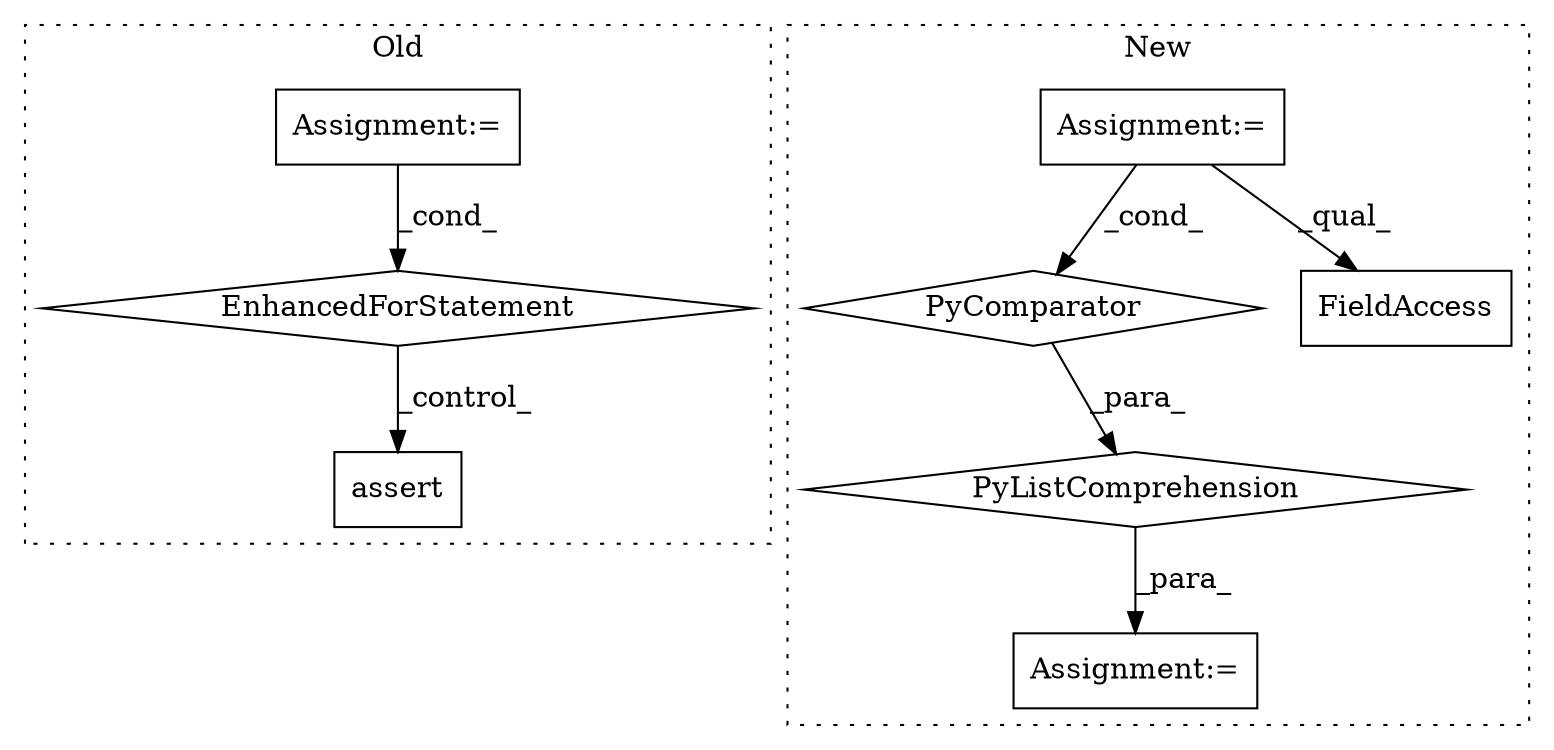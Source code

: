 digraph G {
subgraph cluster0 {
1 [label="assert" a="6" s="5290" l="7" shape="box"];
6 [label="Assignment:=" a="7" s="4972" l="8" shape="box"];
7 [label="EnhancedForStatement" a="70" s="5215,5280" l="53,2" shape="diamond"];
label = "Old";
style="dotted";
}
subgraph cluster1 {
2 [label="PyListComprehension" a="109" s="6759" l="101" shape="diamond"];
3 [label="PyComparator" a="113" s="6832" l="20" shape="diamond"];
4 [label="Assignment:=" a="7" s="7002" l="1" shape="box"];
5 [label="Assignment:=" a="7" s="6832" l="20" shape="box"];
8 [label="FieldAccess" a="22" s="6759" l="9" shape="box"];
label = "New";
style="dotted";
}
2 -> 4 [label="_para_"];
3 -> 2 [label="_para_"];
5 -> 8 [label="_qual_"];
5 -> 3 [label="_cond_"];
6 -> 7 [label="_cond_"];
7 -> 1 [label="_control_"];
}